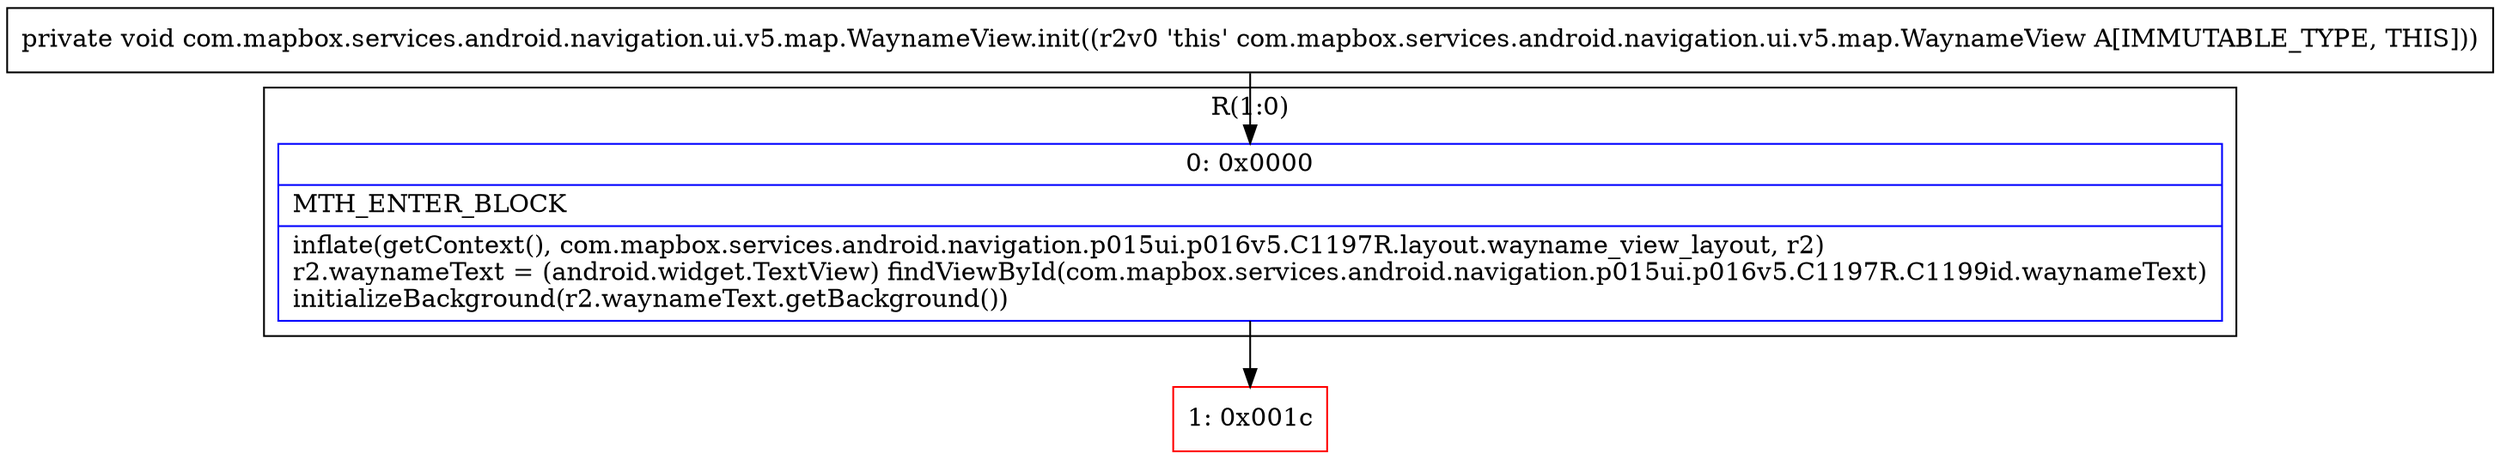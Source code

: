 digraph "CFG forcom.mapbox.services.android.navigation.ui.v5.map.WaynameView.init()V" {
subgraph cluster_Region_1564986197 {
label = "R(1:0)";
node [shape=record,color=blue];
Node_0 [shape=record,label="{0\:\ 0x0000|MTH_ENTER_BLOCK\l|inflate(getContext(), com.mapbox.services.android.navigation.p015ui.p016v5.C1197R.layout.wayname_view_layout, r2)\lr2.waynameText = (android.widget.TextView) findViewById(com.mapbox.services.android.navigation.p015ui.p016v5.C1197R.C1199id.waynameText)\linitializeBackground(r2.waynameText.getBackground())\l}"];
}
Node_1 [shape=record,color=red,label="{1\:\ 0x001c}"];
MethodNode[shape=record,label="{private void com.mapbox.services.android.navigation.ui.v5.map.WaynameView.init((r2v0 'this' com.mapbox.services.android.navigation.ui.v5.map.WaynameView A[IMMUTABLE_TYPE, THIS])) }"];
MethodNode -> Node_0;
Node_0 -> Node_1;
}

